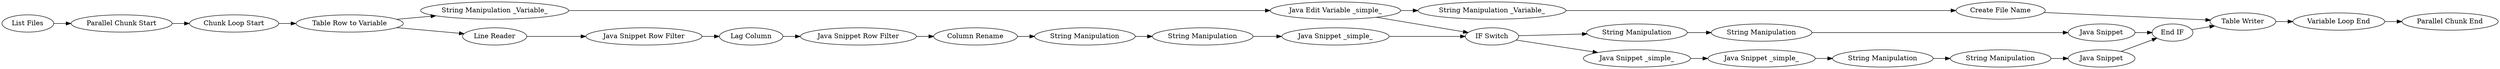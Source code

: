digraph {
	"-174648158085423399_59" [label="String Manipulation"]
	"-174648158085423399_8" [label="Java Snippet Row Filter"]
	"6758180661942189384_56" [label="String Manipulation"]
	"6758180661942189384_50" [label="String Manipulation _Variable_"]
	"6758180661942189384_47" [label="Java Edit Variable _simple_"]
	"6758180661942189384_67" [label="Java Snippet"]
	"-174648158085423399_60" [label="String Manipulation"]
	"6758180661942189384_48" [label="Create File Name"]
	"-174648158085423399_7" [label="Lag Column"]
	"6758180661942189384_1" [label="List Files"]
	"6758180661942189384_57" [label="String Manipulation"]
	"-174648158085423399_9" [label="Column Rename"]
	"6758180661942189384_53" [label="IF Switch"]
	"6758180661942189384_59" [label="String Manipulation"]
	"6758180661942189384_44" [label="Chunk Loop Start"]
	"6758180661942189384_63" [label="Parallel Chunk Start"]
	"6758180661942189384_45" [label="Line Reader"]
	"6758180661942189384_62" [label="Variable Loop End"]
	"6758180661942189384_46" [label="String Manipulation _Variable_"]
	"1276985811935728218_19" [label="Java Snippet _simple_"]
	"-174648158085423399_10" [label="Java Snippet _simple_"]
	"6758180661942189384_55" [label="End IF"]
	"6758180661942189384_66" [label="Java Snippet"]
	"6758180661942189384_58" [label="String Manipulation"]
	"6758180661942189384_60" [label="Table Writer"]
	"6758180661942189384_51" [label="Java Snippet Row Filter"]
	"6758180661942189384_61" [label="Parallel Chunk End"]
	"1276985811935728218_15" [label="Java Snippet _simple_"]
	"6758180661942189384_43" [label="Table Row to Variable"]
	"6758180661942189384_53" -> "1276985811935728218_15"
	"6758180661942189384_51" -> "-174648158085423399_7"
	"6758180661942189384_47" -> "6758180661942189384_46"
	"-174648158085423399_10" -> "6758180661942189384_53"
	"6758180661942189384_58" -> "6758180661942189384_59"
	"6758180661942189384_50" -> "6758180661942189384_47"
	"-174648158085423399_9" -> "-174648158085423399_59"
	"6758180661942189384_44" -> "6758180661942189384_43"
	"6758180661942189384_47" -> "6758180661942189384_53"
	"6758180661942189384_43" -> "6758180661942189384_50"
	"6758180661942189384_45" -> "6758180661942189384_51"
	"-174648158085423399_59" -> "-174648158085423399_60"
	"6758180661942189384_1" -> "6758180661942189384_63"
	"-174648158085423399_8" -> "-174648158085423399_9"
	"6758180661942189384_57" -> "6758180661942189384_66"
	"6758180661942189384_53" -> "6758180661942189384_56"
	"6758180661942189384_43" -> "6758180661942189384_45"
	"6758180661942189384_62" -> "6758180661942189384_61"
	"6758180661942189384_66" -> "6758180661942189384_55"
	"6758180661942189384_56" -> "6758180661942189384_57"
	"1276985811935728218_15" -> "1276985811935728218_19"
	"6758180661942189384_67" -> "6758180661942189384_55"
	"6758180661942189384_55" -> "6758180661942189384_60"
	"-174648158085423399_7" -> "-174648158085423399_8"
	"6758180661942189384_60" -> "6758180661942189384_62"
	"1276985811935728218_19" -> "6758180661942189384_58"
	"6758180661942189384_48" -> "6758180661942189384_60"
	"6758180661942189384_46" -> "6758180661942189384_48"
	"-174648158085423399_60" -> "-174648158085423399_10"
	"6758180661942189384_59" -> "6758180661942189384_67"
	"6758180661942189384_63" -> "6758180661942189384_44"
	rankdir=LR
}
